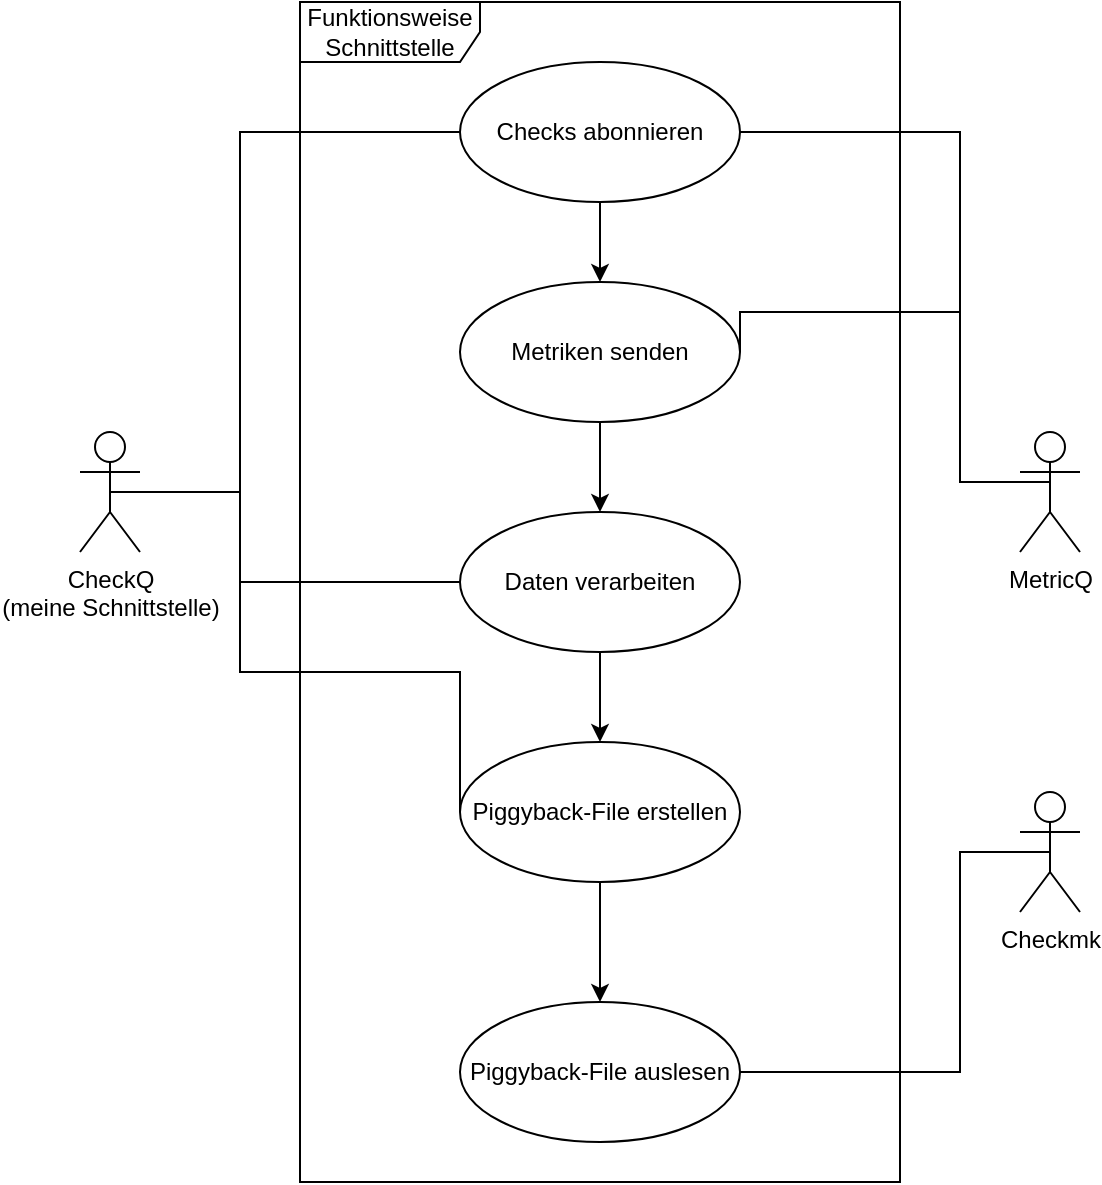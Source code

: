 <mxfile version="26.2.4">
  <diagram name="Page-1" id="OZbyIuNmOI4yqD_JnYF7">
    <mxGraphModel dx="1360" dy="880" grid="1" gridSize="10" guides="1" tooltips="1" connect="1" arrows="1" fold="1" page="1" pageScale="1" pageWidth="1169" pageHeight="827" math="0" shadow="0">
      <root>
        <mxCell id="0" />
        <mxCell id="1" parent="0" />
        <mxCell id="xZb4fskYfKKGPLTcp7Rz-6" style="edgeStyle=orthogonalEdgeStyle;rounded=0;orthogonalLoop=1;jettySize=auto;html=1;exitX=0.5;exitY=0.5;exitDx=0;exitDy=0;exitPerimeter=0;entryX=0;entryY=0.5;entryDx=0;entryDy=0;endArrow=none;startFill=0;" parent="1" source="xZb4fskYfKKGPLTcp7Rz-1" target="xZb4fskYfKKGPLTcp7Rz-5" edge="1">
          <mxGeometry relative="1" as="geometry">
            <Array as="points">
              <mxPoint x="340" y="395" />
              <mxPoint x="340" y="215" />
            </Array>
          </mxGeometry>
        </mxCell>
        <mxCell id="xZb4fskYfKKGPLTcp7Rz-15" style="edgeStyle=orthogonalEdgeStyle;rounded=0;orthogonalLoop=1;jettySize=auto;html=1;exitX=0.5;exitY=0.5;exitDx=0;exitDy=0;exitPerimeter=0;endArrow=none;startFill=0;" parent="1" source="xZb4fskYfKKGPLTcp7Rz-1" target="xZb4fskYfKKGPLTcp7Rz-10" edge="1">
          <mxGeometry relative="1" as="geometry">
            <Array as="points">
              <mxPoint x="340" y="395" />
              <mxPoint x="340" y="440" />
            </Array>
          </mxGeometry>
        </mxCell>
        <mxCell id="xZb4fskYfKKGPLTcp7Rz-16" style="edgeStyle=orthogonalEdgeStyle;rounded=0;orthogonalLoop=1;jettySize=auto;html=1;exitX=0.5;exitY=0.5;exitDx=0;exitDy=0;exitPerimeter=0;entryX=0;entryY=0.5;entryDx=0;entryDy=0;endArrow=none;startFill=0;" parent="1" source="xZb4fskYfKKGPLTcp7Rz-1" target="xZb4fskYfKKGPLTcp7Rz-11" edge="1">
          <mxGeometry relative="1" as="geometry">
            <Array as="points">
              <mxPoint x="340" y="395" />
              <mxPoint x="340" y="485" />
            </Array>
          </mxGeometry>
        </mxCell>
        <mxCell id="xZb4fskYfKKGPLTcp7Rz-1" value="CheckQ&lt;br&gt;(meine Schnittstelle)" style="shape=umlActor;verticalLabelPosition=bottom;verticalAlign=top;html=1;" parent="1" vertex="1">
          <mxGeometry x="260" y="365" width="30" height="60" as="geometry" />
        </mxCell>
        <mxCell id="xZb4fskYfKKGPLTcp7Rz-14" style="edgeStyle=orthogonalEdgeStyle;rounded=0;orthogonalLoop=1;jettySize=auto;html=1;exitX=0.5;exitY=0.5;exitDx=0;exitDy=0;exitPerimeter=0;entryX=1;entryY=0.5;entryDx=0;entryDy=0;endArrow=none;startFill=0;" parent="1" source="xZb4fskYfKKGPLTcp7Rz-2" target="xZb4fskYfKKGPLTcp7Rz-8" edge="1">
          <mxGeometry relative="1" as="geometry">
            <Array as="points">
              <mxPoint x="745" y="390" />
              <mxPoint x="700" y="390" />
              <mxPoint x="700" y="305" />
            </Array>
          </mxGeometry>
        </mxCell>
        <mxCell id="xZb4fskYfKKGPLTcp7Rz-2" value="MetricQ" style="shape=umlActor;verticalLabelPosition=bottom;verticalAlign=top;html=1;" parent="1" vertex="1">
          <mxGeometry x="730" y="365" width="30" height="60" as="geometry" />
        </mxCell>
        <mxCell id="xZb4fskYfKKGPLTcp7Rz-3" value="Checkmk" style="shape=umlActor;verticalLabelPosition=bottom;verticalAlign=top;html=1;" parent="1" vertex="1">
          <mxGeometry x="730" y="545" width="30" height="60" as="geometry" />
        </mxCell>
        <mxCell id="xZb4fskYfKKGPLTcp7Rz-4" value="Funktionsweise &lt;br&gt;Schnittstelle" style="shape=umlFrame;whiteSpace=wrap;html=1;pointerEvents=0;width=90;height=30;" parent="1" vertex="1">
          <mxGeometry x="370" y="150" width="300" height="590" as="geometry" />
        </mxCell>
        <mxCell id="xZb4fskYfKKGPLTcp7Rz-17" style="edgeStyle=orthogonalEdgeStyle;rounded=0;orthogonalLoop=1;jettySize=auto;html=1;exitX=0.5;exitY=1;exitDx=0;exitDy=0;entryX=0.5;entryY=0;entryDx=0;entryDy=0;" parent="1" source="xZb4fskYfKKGPLTcp7Rz-5" target="xZb4fskYfKKGPLTcp7Rz-8" edge="1">
          <mxGeometry relative="1" as="geometry" />
        </mxCell>
        <mxCell id="xZb4fskYfKKGPLTcp7Rz-5" value="Checks abonnieren" style="ellipse;whiteSpace=wrap;html=1;" parent="1" vertex="1">
          <mxGeometry x="450" y="180" width="140" height="70" as="geometry" />
        </mxCell>
        <mxCell id="xZb4fskYfKKGPLTcp7Rz-7" style="edgeStyle=orthogonalEdgeStyle;rounded=0;orthogonalLoop=1;jettySize=auto;html=1;exitX=1;exitY=0.5;exitDx=0;exitDy=0;entryX=0.5;entryY=0.5;entryDx=0;entryDy=0;entryPerimeter=0;endArrow=none;startFill=0;" parent="1" source="xZb4fskYfKKGPLTcp7Rz-5" target="xZb4fskYfKKGPLTcp7Rz-2" edge="1">
          <mxGeometry relative="1" as="geometry">
            <Array as="points">
              <mxPoint x="700" y="215" />
              <mxPoint x="700" y="390" />
              <mxPoint x="745" y="390" />
            </Array>
          </mxGeometry>
        </mxCell>
        <mxCell id="xZb4fskYfKKGPLTcp7Rz-18" style="edgeStyle=orthogonalEdgeStyle;rounded=0;orthogonalLoop=1;jettySize=auto;html=1;exitX=0.5;exitY=1;exitDx=0;exitDy=0;entryX=0.5;entryY=0;entryDx=0;entryDy=0;" parent="1" source="xZb4fskYfKKGPLTcp7Rz-8" target="xZb4fskYfKKGPLTcp7Rz-10" edge="1">
          <mxGeometry relative="1" as="geometry" />
        </mxCell>
        <mxCell id="xZb4fskYfKKGPLTcp7Rz-8" value="Metriken senden" style="ellipse;whiteSpace=wrap;html=1;" parent="1" vertex="1">
          <mxGeometry x="450" y="290" width="140" height="70" as="geometry" />
        </mxCell>
        <mxCell id="xZb4fskYfKKGPLTcp7Rz-9" value="&lt;span aria-hidden=&quot;true&quot; style=&quot;border-block: unset; border-inline: unset; border-start-start-radius: unset; border-start-end-radius: unset; border-end-start-radius: unset; border-end-end-radius: unset; overflow-block: unset; overflow-inline: unset; overscroll-behavior-block: unset; overscroll-behavior-inline: unset; margin-block: unset; margin-inline: unset; scroll-margin-block: unset; scroll-margin-inline: unset; padding-block: unset; padding-inline: unset; scroll-padding-block: unset; scroll-padding-inline: unset; inset-block: unset; inset-inline: unset; block-size: unset; min-block-size: unset; max-block-size: unset; inline-size: unset; min-inline-size: unset; max-inline-size: unset; contain-intrinsic-block-size: unset; contain-intrinsic-inline-size: unset; background: unset; background-blend-mode: unset; border: unset; border-radius: unset; box-decoration-break: unset; -moz-float-edge: unset; display: unset; position: fixed; float: unset; clear: unset; vertical-align: unset; baseline-source: unset; overflow: unset; overflow-anchor: unset; transform: unset; rotate: unset; scale: unset; translate: unset; offset: unset; scroll-behavior: unset; scroll-snap-align: unset; scroll-snap-type: unset; scroll-snap-stop: unset; overscroll-behavior: unset; isolation: unset; break-after: unset; break-before: unset; break-inside: unset; resize: unset; perspective: unset; perspective-origin: unset; backface-visibility: unset; transform-box: unset; transform-style: unset; transform-origin: unset; contain: unset; content-visibility: unset; container: unset; appearance: unset; -moz-orient: unset; will-change: unset; shape-image-threshold: unset; shape-margin: unset; shape-outside: unset; touch-action: unset; -webkit-line-clamp: unset; scrollbar-gutter: unset; zoom: unset; columns: unset; column-fill: unset; column-rule: unset; column-span: unset; content: unset; counter-increment: unset; counter-reset: unset; counter-set: unset; opacity: unset; box-shadow: unset; clip: rect(0px, 0px, 0px, 0px); filter: unset; backdrop-filter: unset; mix-blend-mode: unset; font: unset; font-synthesis: unset; font-palette: unset; math-depth: unset; math-style: unset; visibility: unset; writing-mode: unset; text-orientation: unset; print-color-adjust: unset; image-rendering: unset; image-orientation: unset; dominant-baseline: unset; text-anchor: unset; color-interpolation: unset; color-interpolation-filters: unset; fill: unset; fill-opacity: unset; fill-rule: unset; shape-rendering: unset; stroke: unset; stroke-width: unset; stroke-linecap: unset; stroke-linejoin: unset; stroke-miterlimit: unset; stroke-opacity: unset; stroke-dasharray: unset; stroke-dashoffset: unset; clip-rule: unset; marker: unset; paint-order: unset; -moz-context-properties: unset; border-collapse: unset; empty-cells: unset; caption-side: unset; border-spacing: unset; color: unset; text-transform: unset; hyphens: unset; -moz-text-size-adjust: unset; text-indent: unset; overflow-wrap: unset; word-break: unset; text-justify: unset; text-align-last: unset; text-align: unset; letter-spacing: unset; word-spacing: unset; white-space: pre; text-shadow: unset; text-emphasis: unset; text-emphasis-position: unset; tab-size: unset; line-break: unset; -webkit-text-fill-color: unset; -webkit-text-stroke: unset; ruby-align: unset; ruby-position: unset; text-combine-upright: unset; text-rendering: unset; text-underline-offset: unset; text-underline-position: unset; text-decoration-skip-ink: unset; hyphenate-character: unset; forced-color-adjust: unset; -webkit-text-security: unset; text-wrap-style: unset; cursor: unset; pointer-events: unset; caret-color: unset; accent-color: unset; color-scheme: unset; scrollbar-color: unset; list-style: unset; quotes: unset; margin: unset; overflow-clip-margin: unset; scroll-margin: unset; outline: unset; outline-offset: unset; padding: unset; scroll-padding: unset; page: unset; top: 0px; right: unset; bottom: unset; left: unset; z-index: unset; flex-flow: unset; place-content: unset; place-items: unset; flex: unset; place-self: unset; order: unset; height: unset; min-height: unset; max-height: unset; width: unset; min-width: unset; max-width: unset; box-sizing: unset; object-fit: unset; object-position: unset; grid-area: unset; grid: unset; masonry-auto-flow: unset; gap: unset; aspect-ratio: unset; contain-intrinsic-size: unset; vector-effect: unset; stop-color: unset; stop-opacity: unset; flood-color: unset; flood-opacity: unset; lighting-color: unset; mask-type: unset; clip-path: unset; mask: unset; x: unset; y: unset; cx: unset; cy: unset; rx: unset; ry: unset; r: unset; d: unset; table-layout: unset; text-overflow: unset; text-decoration: unset; ime-mode: unset; scrollbar-width: unset; user-select: text; -moz-window-dragging: unset; -moz-force-broken-image-icon: unset; transition: unset; animation: unset; animation-composition: unset; -moz-box-align: unset; -moz-box-direction: unset; -moz-box-flex: unset; -moz-box-orient: unset; -moz-box-pack: unset; -moz-box-ordinal-group: unset;&quot;&gt;%%{init: {&#39;theme&#39;: &#39;base&#39;, &#39;themeVariables&#39;: { &#39;primaryColor&#39;: &#39;#ffcc00&#39;, &#39;edgeLabelBackground&#39;:&#39;#ffffff&#39;, &#39;tertiaryColor&#39;: &#39;#f4f4f4&#39;}}}%%&#xa;usecaseDiagram&#xa;    actor &quot;Schnittstelle&quot; as Schnittstelle&#xa;    actor &quot;MetricQ&quot; as MetricQ&#xa;    actor &quot;Checkmk Agent&quot; as CheckmkAgent&#xa;&#xa;    Schnittstelle --&amp;gt; (Checks abonnieren)&#xa;    (Checks abonnieren) --&amp;gt; MetricQ&#xa;    MetricQ --&amp;gt; (Metriken senden)&#xa;    (Metriken senden) --&amp;gt; Schnittstelle&#xa;    Schnittstelle --&amp;gt; (Daten verarbeiten)&#xa;    (Daten verarbeiten) --&amp;gt; (Piggyback File erstellen)&#xa;    (Piggyback File erstellen) --&amp;gt; CheckmkAgent&#xa;    CheckmkAgent --&amp;gt; (Piggyback File auslesen)&#xa;&lt;/span&gt;" style="text;whiteSpace=wrap;html=1;" parent="1" vertex="1">
          <mxGeometry x="510" y="430" width="30" height="20" as="geometry" />
        </mxCell>
        <mxCell id="xZb4fskYfKKGPLTcp7Rz-19" style="edgeStyle=orthogonalEdgeStyle;rounded=0;orthogonalLoop=1;jettySize=auto;html=1;exitX=0.5;exitY=1;exitDx=0;exitDy=0;entryX=0.5;entryY=0;entryDx=0;entryDy=0;" parent="1" source="xZb4fskYfKKGPLTcp7Rz-10" target="xZb4fskYfKKGPLTcp7Rz-11" edge="1">
          <mxGeometry relative="1" as="geometry" />
        </mxCell>
        <mxCell id="xZb4fskYfKKGPLTcp7Rz-10" value="Daten verarbeiten" style="ellipse;whiteSpace=wrap;html=1;" parent="1" vertex="1">
          <mxGeometry x="450" y="405" width="140" height="70" as="geometry" />
        </mxCell>
        <mxCell id="xZb4fskYfKKGPLTcp7Rz-11" value="Piggyback-File erstellen" style="ellipse;whiteSpace=wrap;html=1;" parent="1" vertex="1">
          <mxGeometry x="450" y="520" width="140" height="70" as="geometry" />
        </mxCell>
        <mxCell id="xZb4fskYfKKGPLTcp7Rz-12" value="Piggyback-File auslesen" style="ellipse;whiteSpace=wrap;html=1;" parent="1" vertex="1">
          <mxGeometry x="450" y="650" width="140" height="70" as="geometry" />
        </mxCell>
        <mxCell id="xZb4fskYfKKGPLTcp7Rz-13" style="edgeStyle=orthogonalEdgeStyle;rounded=0;orthogonalLoop=1;jettySize=auto;html=1;exitX=1;exitY=0.5;exitDx=0;exitDy=0;entryX=0.5;entryY=0.5;entryDx=0;entryDy=0;entryPerimeter=0;endArrow=none;startFill=0;" parent="1" source="xZb4fskYfKKGPLTcp7Rz-12" target="xZb4fskYfKKGPLTcp7Rz-3" edge="1">
          <mxGeometry relative="1" as="geometry">
            <Array as="points">
              <mxPoint x="700" y="685" />
              <mxPoint x="700" y="575" />
            </Array>
          </mxGeometry>
        </mxCell>
        <mxCell id="xZb4fskYfKKGPLTcp7Rz-20" style="edgeStyle=orthogonalEdgeStyle;rounded=0;orthogonalLoop=1;jettySize=auto;html=1;exitX=0.5;exitY=1;exitDx=0;exitDy=0;entryX=0.5;entryY=0;entryDx=0;entryDy=0;" parent="1" source="xZb4fskYfKKGPLTcp7Rz-11" target="xZb4fskYfKKGPLTcp7Rz-12" edge="1">
          <mxGeometry relative="1" as="geometry" />
        </mxCell>
      </root>
    </mxGraphModel>
  </diagram>
</mxfile>
